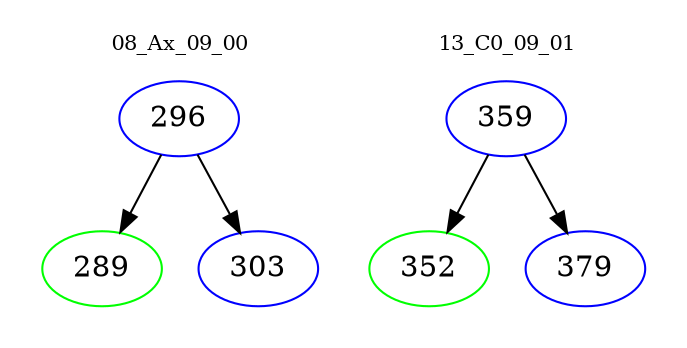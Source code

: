 digraph{
subgraph cluster_0 {
color = white
label = "08_Ax_09_00";
fontsize=10;
T0_296 [label="296", color="blue"]
T0_296 -> T0_289 [color="black"]
T0_289 [label="289", color="green"]
T0_296 -> T0_303 [color="black"]
T0_303 [label="303", color="blue"]
}
subgraph cluster_1 {
color = white
label = "13_C0_09_01";
fontsize=10;
T1_359 [label="359", color="blue"]
T1_359 -> T1_352 [color="black"]
T1_352 [label="352", color="green"]
T1_359 -> T1_379 [color="black"]
T1_379 [label="379", color="blue"]
}
}
